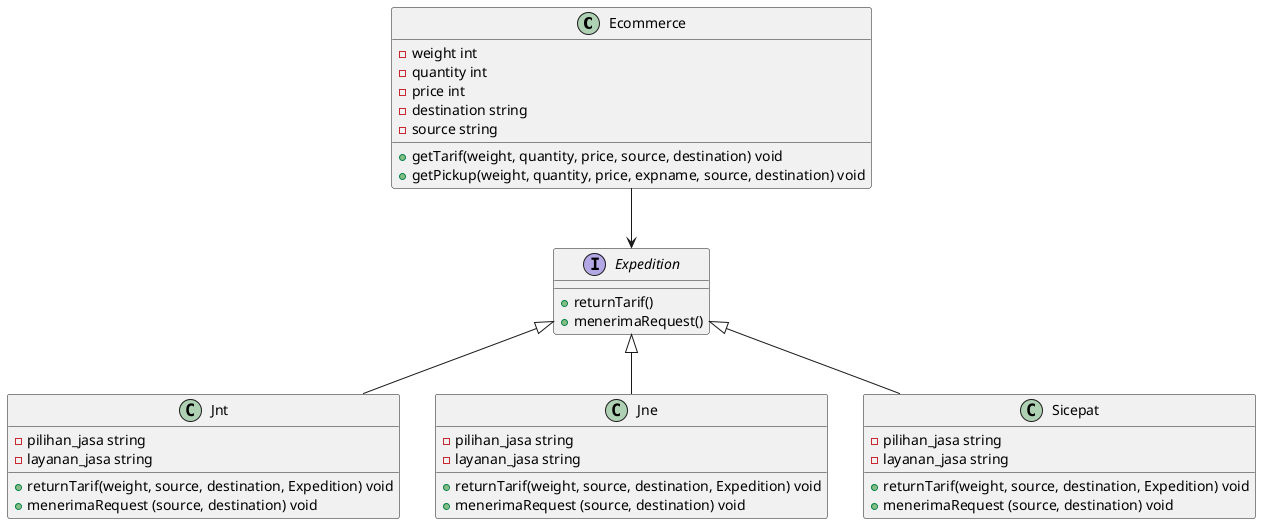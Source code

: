 @startuml Main

Ecommerce --> Expedition
Expedition <|-- Jnt
Expedition <|-- Jne
Expedition <|-- Sicepat
class Ecommerce {
    - weight int
    - quantity int
    - price int
    - destination string
    - source string
    + getTarif(weight, quantity, price, source, destination) void
    + getPickup(weight, quantity, price, expname, source, destination) void
}

interface Expedition {
    +returnTarif()
    +menerimaRequest()
}

class Jne {
    - pilihan_jasa string
    - layanan_jasa string
    + returnTarif(weight, source, destination, Expedition) void
    + menerimaRequest (source, destination) void
}

class Jnt {
    - pilihan_jasa string
    - layanan_jasa string
    + returnTarif(weight, source, destination, Expedition) void
    + menerimaRequest (source, destination) void
}

class Sicepat {
    - pilihan_jasa string
    - layanan_jasa string
    + returnTarif(weight, source, destination, Expedition) void
    + menerimaRequest (source, destination) void
}




@enduml
